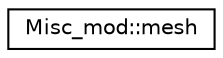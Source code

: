 digraph "Graphical Class Hierarchy"
{
 // LATEX_PDF_SIZE
  edge [fontname="Helvetica",fontsize="10",labelfontname="Helvetica",labelfontsize="10"];
  node [fontname="Helvetica",fontsize="10",shape=record];
  rankdir="LR";
  Node0 [label="Misc_mod::mesh",height=0.2,width=0.4,color="black", fillcolor="white", style="filled",URL="$interfaceMisc__mod_1_1mesh.html",tooltip=" "];
}
